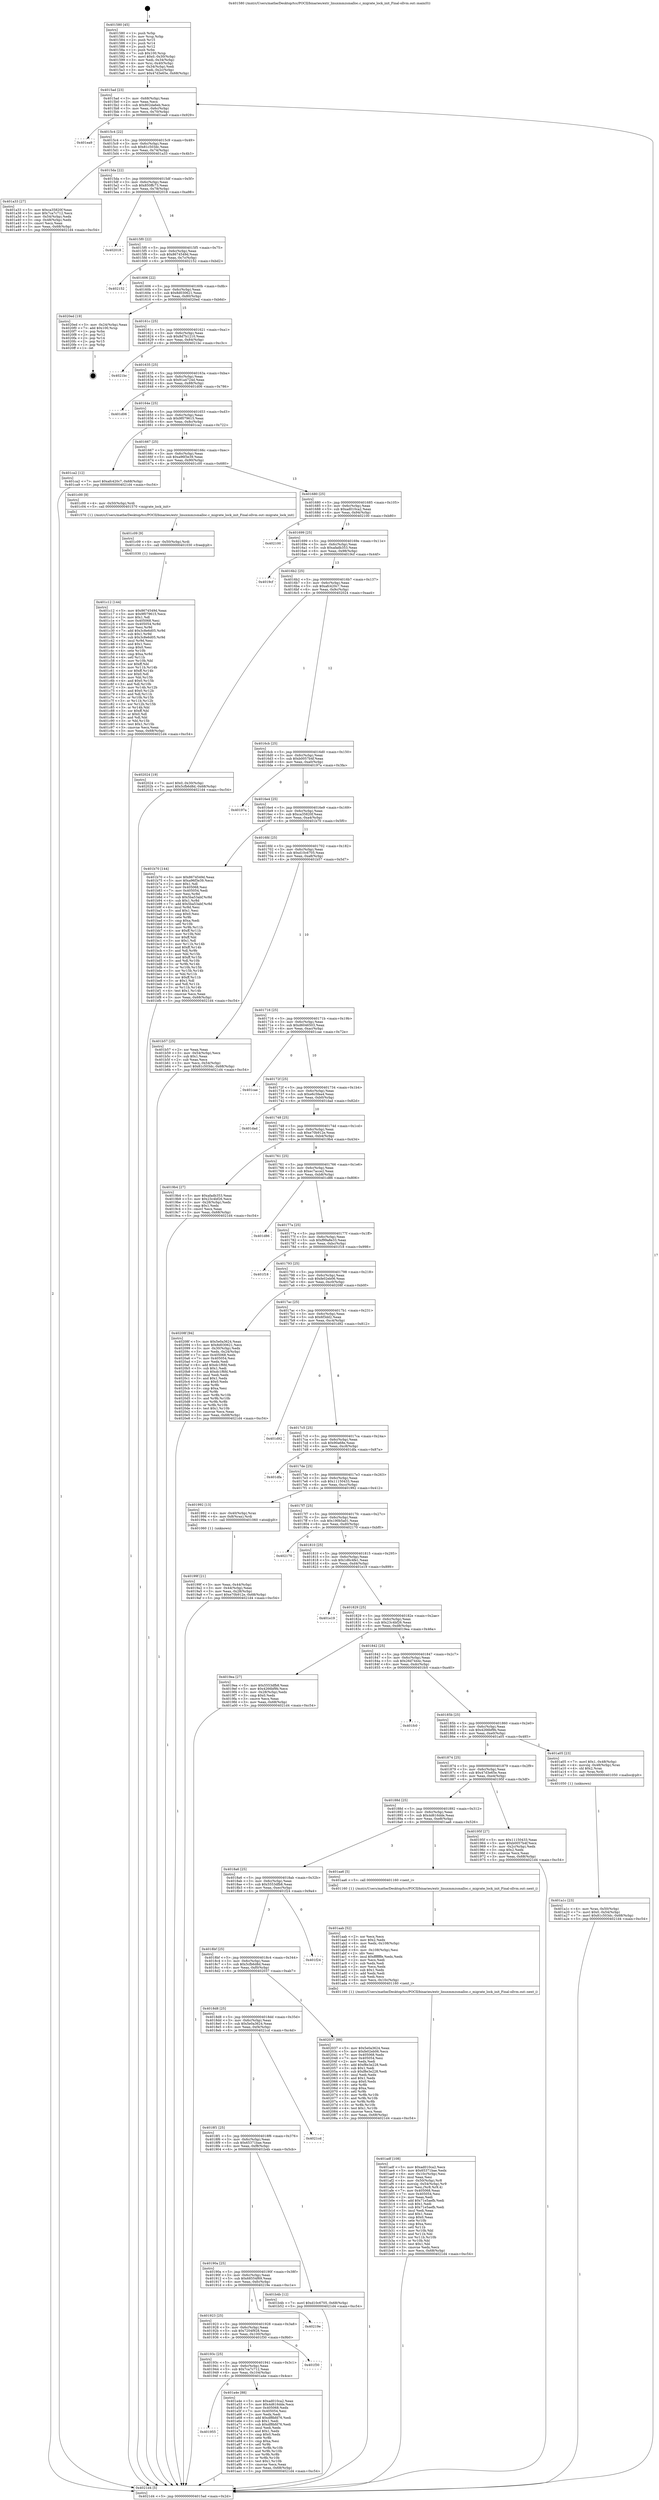 digraph "0x401580" {
  label = "0x401580 (/mnt/c/Users/mathe/Desktop/tcc/POCII/binaries/extr_linuxmmzsmalloc.c_migrate_lock_init_Final-ollvm.out::main(0))"
  labelloc = "t"
  node[shape=record]

  Entry [label="",width=0.3,height=0.3,shape=circle,fillcolor=black,style=filled]
  "0x4015ad" [label="{
     0x4015ad [23]\l
     | [instrs]\l
     &nbsp;&nbsp;0x4015ad \<+3\>: mov -0x68(%rbp),%eax\l
     &nbsp;&nbsp;0x4015b0 \<+2\>: mov %eax,%ecx\l
     &nbsp;&nbsp;0x4015b2 \<+6\>: sub $0x802da6eb,%ecx\l
     &nbsp;&nbsp;0x4015b8 \<+3\>: mov %eax,-0x6c(%rbp)\l
     &nbsp;&nbsp;0x4015bb \<+3\>: mov %ecx,-0x70(%rbp)\l
     &nbsp;&nbsp;0x4015be \<+6\>: je 0000000000401ea9 \<main+0x929\>\l
  }"]
  "0x401ea9" [label="{
     0x401ea9\l
  }", style=dashed]
  "0x4015c4" [label="{
     0x4015c4 [22]\l
     | [instrs]\l
     &nbsp;&nbsp;0x4015c4 \<+5\>: jmp 00000000004015c9 \<main+0x49\>\l
     &nbsp;&nbsp;0x4015c9 \<+3\>: mov -0x6c(%rbp),%eax\l
     &nbsp;&nbsp;0x4015cc \<+5\>: sub $0x81c503dc,%eax\l
     &nbsp;&nbsp;0x4015d1 \<+3\>: mov %eax,-0x74(%rbp)\l
     &nbsp;&nbsp;0x4015d4 \<+6\>: je 0000000000401a33 \<main+0x4b3\>\l
  }"]
  Exit [label="",width=0.3,height=0.3,shape=circle,fillcolor=black,style=filled,peripheries=2]
  "0x401a33" [label="{
     0x401a33 [27]\l
     | [instrs]\l
     &nbsp;&nbsp;0x401a33 \<+5\>: mov $0xca35820f,%eax\l
     &nbsp;&nbsp;0x401a38 \<+5\>: mov $0x7ca7c712,%ecx\l
     &nbsp;&nbsp;0x401a3d \<+3\>: mov -0x54(%rbp),%edx\l
     &nbsp;&nbsp;0x401a40 \<+3\>: cmp -0x48(%rbp),%edx\l
     &nbsp;&nbsp;0x401a43 \<+3\>: cmovl %ecx,%eax\l
     &nbsp;&nbsp;0x401a46 \<+3\>: mov %eax,-0x68(%rbp)\l
     &nbsp;&nbsp;0x401a49 \<+5\>: jmp 00000000004021d4 \<main+0xc54\>\l
  }"]
  "0x4015da" [label="{
     0x4015da [22]\l
     | [instrs]\l
     &nbsp;&nbsp;0x4015da \<+5\>: jmp 00000000004015df \<main+0x5f\>\l
     &nbsp;&nbsp;0x4015df \<+3\>: mov -0x6c(%rbp),%eax\l
     &nbsp;&nbsp;0x4015e2 \<+5\>: sub $0x850ffc73,%eax\l
     &nbsp;&nbsp;0x4015e7 \<+3\>: mov %eax,-0x78(%rbp)\l
     &nbsp;&nbsp;0x4015ea \<+6\>: je 0000000000402018 \<main+0xa98\>\l
  }"]
  "0x401c12" [label="{
     0x401c12 [144]\l
     | [instrs]\l
     &nbsp;&nbsp;0x401c12 \<+5\>: mov $0x8674549d,%eax\l
     &nbsp;&nbsp;0x401c17 \<+5\>: mov $0x9f079615,%ecx\l
     &nbsp;&nbsp;0x401c1c \<+2\>: mov $0x1,%dl\l
     &nbsp;&nbsp;0x401c1e \<+7\>: mov 0x405068,%esi\l
     &nbsp;&nbsp;0x401c25 \<+8\>: mov 0x405054,%r8d\l
     &nbsp;&nbsp;0x401c2d \<+3\>: mov %esi,%r9d\l
     &nbsp;&nbsp;0x401c30 \<+7\>: add $0x3c8e6d05,%r9d\l
     &nbsp;&nbsp;0x401c37 \<+4\>: sub $0x1,%r9d\l
     &nbsp;&nbsp;0x401c3b \<+7\>: sub $0x3c8e6d05,%r9d\l
     &nbsp;&nbsp;0x401c42 \<+4\>: imul %r9d,%esi\l
     &nbsp;&nbsp;0x401c46 \<+3\>: and $0x1,%esi\l
     &nbsp;&nbsp;0x401c49 \<+3\>: cmp $0x0,%esi\l
     &nbsp;&nbsp;0x401c4c \<+4\>: sete %r10b\l
     &nbsp;&nbsp;0x401c50 \<+4\>: cmp $0xa,%r8d\l
     &nbsp;&nbsp;0x401c54 \<+4\>: setl %r11b\l
     &nbsp;&nbsp;0x401c58 \<+3\>: mov %r10b,%bl\l
     &nbsp;&nbsp;0x401c5b \<+3\>: xor $0xff,%bl\l
     &nbsp;&nbsp;0x401c5e \<+3\>: mov %r11b,%r14b\l
     &nbsp;&nbsp;0x401c61 \<+4\>: xor $0xff,%r14b\l
     &nbsp;&nbsp;0x401c65 \<+3\>: xor $0x0,%dl\l
     &nbsp;&nbsp;0x401c68 \<+3\>: mov %bl,%r15b\l
     &nbsp;&nbsp;0x401c6b \<+4\>: and $0x0,%r15b\l
     &nbsp;&nbsp;0x401c6f \<+3\>: and %dl,%r10b\l
     &nbsp;&nbsp;0x401c72 \<+3\>: mov %r14b,%r12b\l
     &nbsp;&nbsp;0x401c75 \<+4\>: and $0x0,%r12b\l
     &nbsp;&nbsp;0x401c79 \<+3\>: and %dl,%r11b\l
     &nbsp;&nbsp;0x401c7c \<+3\>: or %r10b,%r15b\l
     &nbsp;&nbsp;0x401c7f \<+3\>: or %r11b,%r12b\l
     &nbsp;&nbsp;0x401c82 \<+3\>: xor %r12b,%r15b\l
     &nbsp;&nbsp;0x401c85 \<+3\>: or %r14b,%bl\l
     &nbsp;&nbsp;0x401c88 \<+3\>: xor $0xff,%bl\l
     &nbsp;&nbsp;0x401c8b \<+3\>: or $0x0,%dl\l
     &nbsp;&nbsp;0x401c8e \<+2\>: and %dl,%bl\l
     &nbsp;&nbsp;0x401c90 \<+3\>: or %bl,%r15b\l
     &nbsp;&nbsp;0x401c93 \<+4\>: test $0x1,%r15b\l
     &nbsp;&nbsp;0x401c97 \<+3\>: cmovne %ecx,%eax\l
     &nbsp;&nbsp;0x401c9a \<+3\>: mov %eax,-0x68(%rbp)\l
     &nbsp;&nbsp;0x401c9d \<+5\>: jmp 00000000004021d4 \<main+0xc54\>\l
  }"]
  "0x402018" [label="{
     0x402018\l
  }", style=dashed]
  "0x4015f0" [label="{
     0x4015f0 [22]\l
     | [instrs]\l
     &nbsp;&nbsp;0x4015f0 \<+5\>: jmp 00000000004015f5 \<main+0x75\>\l
     &nbsp;&nbsp;0x4015f5 \<+3\>: mov -0x6c(%rbp),%eax\l
     &nbsp;&nbsp;0x4015f8 \<+5\>: sub $0x8674549d,%eax\l
     &nbsp;&nbsp;0x4015fd \<+3\>: mov %eax,-0x7c(%rbp)\l
     &nbsp;&nbsp;0x401600 \<+6\>: je 0000000000402152 \<main+0xbd2\>\l
  }"]
  "0x401c09" [label="{
     0x401c09 [9]\l
     | [instrs]\l
     &nbsp;&nbsp;0x401c09 \<+4\>: mov -0x50(%rbp),%rdi\l
     &nbsp;&nbsp;0x401c0d \<+5\>: call 0000000000401030 \<free@plt\>\l
     | [calls]\l
     &nbsp;&nbsp;0x401030 \{1\} (unknown)\l
  }"]
  "0x402152" [label="{
     0x402152\l
  }", style=dashed]
  "0x401606" [label="{
     0x401606 [22]\l
     | [instrs]\l
     &nbsp;&nbsp;0x401606 \<+5\>: jmp 000000000040160b \<main+0x8b\>\l
     &nbsp;&nbsp;0x40160b \<+3\>: mov -0x6c(%rbp),%eax\l
     &nbsp;&nbsp;0x40160e \<+5\>: sub $0x8d030621,%eax\l
     &nbsp;&nbsp;0x401613 \<+3\>: mov %eax,-0x80(%rbp)\l
     &nbsp;&nbsp;0x401616 \<+6\>: je 00000000004020ed \<main+0xb6d\>\l
  }"]
  "0x401adf" [label="{
     0x401adf [108]\l
     | [instrs]\l
     &nbsp;&nbsp;0x401adf \<+5\>: mov $0xad010ca2,%ecx\l
     &nbsp;&nbsp;0x401ae4 \<+5\>: mov $0x65371bae,%edx\l
     &nbsp;&nbsp;0x401ae9 \<+6\>: mov -0x10c(%rbp),%esi\l
     &nbsp;&nbsp;0x401aef \<+3\>: imul %eax,%esi\l
     &nbsp;&nbsp;0x401af2 \<+4\>: mov -0x50(%rbp),%r8\l
     &nbsp;&nbsp;0x401af6 \<+4\>: movslq -0x54(%rbp),%r9\l
     &nbsp;&nbsp;0x401afa \<+4\>: mov %esi,(%r8,%r9,4)\l
     &nbsp;&nbsp;0x401afe \<+7\>: mov 0x405068,%eax\l
     &nbsp;&nbsp;0x401b05 \<+7\>: mov 0x405054,%esi\l
     &nbsp;&nbsp;0x401b0c \<+2\>: mov %eax,%edi\l
     &nbsp;&nbsp;0x401b0e \<+6\>: add $0x71e5aefb,%edi\l
     &nbsp;&nbsp;0x401b14 \<+3\>: sub $0x1,%edi\l
     &nbsp;&nbsp;0x401b17 \<+6\>: sub $0x71e5aefb,%edi\l
     &nbsp;&nbsp;0x401b1d \<+3\>: imul %edi,%eax\l
     &nbsp;&nbsp;0x401b20 \<+3\>: and $0x1,%eax\l
     &nbsp;&nbsp;0x401b23 \<+3\>: cmp $0x0,%eax\l
     &nbsp;&nbsp;0x401b26 \<+4\>: sete %r10b\l
     &nbsp;&nbsp;0x401b2a \<+3\>: cmp $0xa,%esi\l
     &nbsp;&nbsp;0x401b2d \<+4\>: setl %r11b\l
     &nbsp;&nbsp;0x401b31 \<+3\>: mov %r10b,%bl\l
     &nbsp;&nbsp;0x401b34 \<+3\>: and %r11b,%bl\l
     &nbsp;&nbsp;0x401b37 \<+3\>: xor %r11b,%r10b\l
     &nbsp;&nbsp;0x401b3a \<+3\>: or %r10b,%bl\l
     &nbsp;&nbsp;0x401b3d \<+3\>: test $0x1,%bl\l
     &nbsp;&nbsp;0x401b40 \<+3\>: cmovne %edx,%ecx\l
     &nbsp;&nbsp;0x401b43 \<+3\>: mov %ecx,-0x68(%rbp)\l
     &nbsp;&nbsp;0x401b46 \<+5\>: jmp 00000000004021d4 \<main+0xc54\>\l
  }"]
  "0x4020ed" [label="{
     0x4020ed [19]\l
     | [instrs]\l
     &nbsp;&nbsp;0x4020ed \<+3\>: mov -0x24(%rbp),%eax\l
     &nbsp;&nbsp;0x4020f0 \<+7\>: add $0x100,%rsp\l
     &nbsp;&nbsp;0x4020f7 \<+1\>: pop %rbx\l
     &nbsp;&nbsp;0x4020f8 \<+2\>: pop %r12\l
     &nbsp;&nbsp;0x4020fa \<+2\>: pop %r14\l
     &nbsp;&nbsp;0x4020fc \<+2\>: pop %r15\l
     &nbsp;&nbsp;0x4020fe \<+1\>: pop %rbp\l
     &nbsp;&nbsp;0x4020ff \<+1\>: ret\l
  }"]
  "0x40161c" [label="{
     0x40161c [25]\l
     | [instrs]\l
     &nbsp;&nbsp;0x40161c \<+5\>: jmp 0000000000401621 \<main+0xa1\>\l
     &nbsp;&nbsp;0x401621 \<+3\>: mov -0x6c(%rbp),%eax\l
     &nbsp;&nbsp;0x401624 \<+5\>: sub $0x8d7b1210,%eax\l
     &nbsp;&nbsp;0x401629 \<+6\>: mov %eax,-0x84(%rbp)\l
     &nbsp;&nbsp;0x40162f \<+6\>: je 00000000004021bc \<main+0xc3c\>\l
  }"]
  "0x401aab" [label="{
     0x401aab [52]\l
     | [instrs]\l
     &nbsp;&nbsp;0x401aab \<+2\>: xor %ecx,%ecx\l
     &nbsp;&nbsp;0x401aad \<+5\>: mov $0x2,%edx\l
     &nbsp;&nbsp;0x401ab2 \<+6\>: mov %edx,-0x108(%rbp)\l
     &nbsp;&nbsp;0x401ab8 \<+1\>: cltd\l
     &nbsp;&nbsp;0x401ab9 \<+6\>: mov -0x108(%rbp),%esi\l
     &nbsp;&nbsp;0x401abf \<+2\>: idiv %esi\l
     &nbsp;&nbsp;0x401ac1 \<+6\>: imul $0xfffffffe,%edx,%edx\l
     &nbsp;&nbsp;0x401ac7 \<+2\>: mov %ecx,%edi\l
     &nbsp;&nbsp;0x401ac9 \<+2\>: sub %edx,%edi\l
     &nbsp;&nbsp;0x401acb \<+2\>: mov %ecx,%edx\l
     &nbsp;&nbsp;0x401acd \<+3\>: sub $0x1,%edx\l
     &nbsp;&nbsp;0x401ad0 \<+2\>: add %edx,%edi\l
     &nbsp;&nbsp;0x401ad2 \<+2\>: sub %edi,%ecx\l
     &nbsp;&nbsp;0x401ad4 \<+6\>: mov %ecx,-0x10c(%rbp)\l
     &nbsp;&nbsp;0x401ada \<+5\>: call 0000000000401160 \<next_i\>\l
     | [calls]\l
     &nbsp;&nbsp;0x401160 \{1\} (/mnt/c/Users/mathe/Desktop/tcc/POCII/binaries/extr_linuxmmzsmalloc.c_migrate_lock_init_Final-ollvm.out::next_i)\l
  }"]
  "0x4021bc" [label="{
     0x4021bc\l
  }", style=dashed]
  "0x401635" [label="{
     0x401635 [25]\l
     | [instrs]\l
     &nbsp;&nbsp;0x401635 \<+5\>: jmp 000000000040163a \<main+0xba\>\l
     &nbsp;&nbsp;0x40163a \<+3\>: mov -0x6c(%rbp),%eax\l
     &nbsp;&nbsp;0x40163d \<+5\>: sub $0x91a4724d,%eax\l
     &nbsp;&nbsp;0x401642 \<+6\>: mov %eax,-0x88(%rbp)\l
     &nbsp;&nbsp;0x401648 \<+6\>: je 0000000000401d06 \<main+0x786\>\l
  }"]
  "0x401955" [label="{
     0x401955\l
  }", style=dashed]
  "0x401d06" [label="{
     0x401d06\l
  }", style=dashed]
  "0x40164e" [label="{
     0x40164e [25]\l
     | [instrs]\l
     &nbsp;&nbsp;0x40164e \<+5\>: jmp 0000000000401653 \<main+0xd3\>\l
     &nbsp;&nbsp;0x401653 \<+3\>: mov -0x6c(%rbp),%eax\l
     &nbsp;&nbsp;0x401656 \<+5\>: sub $0x9f079615,%eax\l
     &nbsp;&nbsp;0x40165b \<+6\>: mov %eax,-0x8c(%rbp)\l
     &nbsp;&nbsp;0x401661 \<+6\>: je 0000000000401ca2 \<main+0x722\>\l
  }"]
  "0x401a4e" [label="{
     0x401a4e [88]\l
     | [instrs]\l
     &nbsp;&nbsp;0x401a4e \<+5\>: mov $0xad010ca2,%eax\l
     &nbsp;&nbsp;0x401a53 \<+5\>: mov $0x4d616dde,%ecx\l
     &nbsp;&nbsp;0x401a58 \<+7\>: mov 0x405068,%edx\l
     &nbsp;&nbsp;0x401a5f \<+7\>: mov 0x405054,%esi\l
     &nbsp;&nbsp;0x401a66 \<+2\>: mov %edx,%edi\l
     &nbsp;&nbsp;0x401a68 \<+6\>: add $0xdf8bfd76,%edi\l
     &nbsp;&nbsp;0x401a6e \<+3\>: sub $0x1,%edi\l
     &nbsp;&nbsp;0x401a71 \<+6\>: sub $0xdf8bfd76,%edi\l
     &nbsp;&nbsp;0x401a77 \<+3\>: imul %edi,%edx\l
     &nbsp;&nbsp;0x401a7a \<+3\>: and $0x1,%edx\l
     &nbsp;&nbsp;0x401a7d \<+3\>: cmp $0x0,%edx\l
     &nbsp;&nbsp;0x401a80 \<+4\>: sete %r8b\l
     &nbsp;&nbsp;0x401a84 \<+3\>: cmp $0xa,%esi\l
     &nbsp;&nbsp;0x401a87 \<+4\>: setl %r9b\l
     &nbsp;&nbsp;0x401a8b \<+3\>: mov %r8b,%r10b\l
     &nbsp;&nbsp;0x401a8e \<+3\>: and %r9b,%r10b\l
     &nbsp;&nbsp;0x401a91 \<+3\>: xor %r9b,%r8b\l
     &nbsp;&nbsp;0x401a94 \<+3\>: or %r8b,%r10b\l
     &nbsp;&nbsp;0x401a97 \<+4\>: test $0x1,%r10b\l
     &nbsp;&nbsp;0x401a9b \<+3\>: cmovne %ecx,%eax\l
     &nbsp;&nbsp;0x401a9e \<+3\>: mov %eax,-0x68(%rbp)\l
     &nbsp;&nbsp;0x401aa1 \<+5\>: jmp 00000000004021d4 \<main+0xc54\>\l
  }"]
  "0x401ca2" [label="{
     0x401ca2 [12]\l
     | [instrs]\l
     &nbsp;&nbsp;0x401ca2 \<+7\>: movl $0xafc420c7,-0x68(%rbp)\l
     &nbsp;&nbsp;0x401ca9 \<+5\>: jmp 00000000004021d4 \<main+0xc54\>\l
  }"]
  "0x401667" [label="{
     0x401667 [25]\l
     | [instrs]\l
     &nbsp;&nbsp;0x401667 \<+5\>: jmp 000000000040166c \<main+0xec\>\l
     &nbsp;&nbsp;0x40166c \<+3\>: mov -0x6c(%rbp),%eax\l
     &nbsp;&nbsp;0x40166f \<+5\>: sub $0xa96f3e39,%eax\l
     &nbsp;&nbsp;0x401674 \<+6\>: mov %eax,-0x90(%rbp)\l
     &nbsp;&nbsp;0x40167a \<+6\>: je 0000000000401c00 \<main+0x680\>\l
  }"]
  "0x40193c" [label="{
     0x40193c [25]\l
     | [instrs]\l
     &nbsp;&nbsp;0x40193c \<+5\>: jmp 0000000000401941 \<main+0x3c1\>\l
     &nbsp;&nbsp;0x401941 \<+3\>: mov -0x6c(%rbp),%eax\l
     &nbsp;&nbsp;0x401944 \<+5\>: sub $0x7ca7c712,%eax\l
     &nbsp;&nbsp;0x401949 \<+6\>: mov %eax,-0x104(%rbp)\l
     &nbsp;&nbsp;0x40194f \<+6\>: je 0000000000401a4e \<main+0x4ce\>\l
  }"]
  "0x401c00" [label="{
     0x401c00 [9]\l
     | [instrs]\l
     &nbsp;&nbsp;0x401c00 \<+4\>: mov -0x50(%rbp),%rdi\l
     &nbsp;&nbsp;0x401c04 \<+5\>: call 0000000000401570 \<migrate_lock_init\>\l
     | [calls]\l
     &nbsp;&nbsp;0x401570 \{1\} (/mnt/c/Users/mathe/Desktop/tcc/POCII/binaries/extr_linuxmmzsmalloc.c_migrate_lock_init_Final-ollvm.out::migrate_lock_init)\l
  }"]
  "0x401680" [label="{
     0x401680 [25]\l
     | [instrs]\l
     &nbsp;&nbsp;0x401680 \<+5\>: jmp 0000000000401685 \<main+0x105\>\l
     &nbsp;&nbsp;0x401685 \<+3\>: mov -0x6c(%rbp),%eax\l
     &nbsp;&nbsp;0x401688 \<+5\>: sub $0xad010ca2,%eax\l
     &nbsp;&nbsp;0x40168d \<+6\>: mov %eax,-0x94(%rbp)\l
     &nbsp;&nbsp;0x401693 \<+6\>: je 0000000000402100 \<main+0xb80\>\l
  }"]
  "0x401f30" [label="{
     0x401f30\l
  }", style=dashed]
  "0x402100" [label="{
     0x402100\l
  }", style=dashed]
  "0x401699" [label="{
     0x401699 [25]\l
     | [instrs]\l
     &nbsp;&nbsp;0x401699 \<+5\>: jmp 000000000040169e \<main+0x11e\>\l
     &nbsp;&nbsp;0x40169e \<+3\>: mov -0x6c(%rbp),%eax\l
     &nbsp;&nbsp;0x4016a1 \<+5\>: sub $0xafadb353,%eax\l
     &nbsp;&nbsp;0x4016a6 \<+6\>: mov %eax,-0x98(%rbp)\l
     &nbsp;&nbsp;0x4016ac \<+6\>: je 00000000004019cf \<main+0x44f\>\l
  }"]
  "0x401923" [label="{
     0x401923 [25]\l
     | [instrs]\l
     &nbsp;&nbsp;0x401923 \<+5\>: jmp 0000000000401928 \<main+0x3a8\>\l
     &nbsp;&nbsp;0x401928 \<+3\>: mov -0x6c(%rbp),%eax\l
     &nbsp;&nbsp;0x40192b \<+5\>: sub $0x7204f928,%eax\l
     &nbsp;&nbsp;0x401930 \<+6\>: mov %eax,-0x100(%rbp)\l
     &nbsp;&nbsp;0x401936 \<+6\>: je 0000000000401f30 \<main+0x9b0\>\l
  }"]
  "0x4019cf" [label="{
     0x4019cf\l
  }", style=dashed]
  "0x4016b2" [label="{
     0x4016b2 [25]\l
     | [instrs]\l
     &nbsp;&nbsp;0x4016b2 \<+5\>: jmp 00000000004016b7 \<main+0x137\>\l
     &nbsp;&nbsp;0x4016b7 \<+3\>: mov -0x6c(%rbp),%eax\l
     &nbsp;&nbsp;0x4016ba \<+5\>: sub $0xafc420c7,%eax\l
     &nbsp;&nbsp;0x4016bf \<+6\>: mov %eax,-0x9c(%rbp)\l
     &nbsp;&nbsp;0x4016c5 \<+6\>: je 0000000000402024 \<main+0xaa4\>\l
  }"]
  "0x40219e" [label="{
     0x40219e\l
  }", style=dashed]
  "0x402024" [label="{
     0x402024 [19]\l
     | [instrs]\l
     &nbsp;&nbsp;0x402024 \<+7\>: movl $0x0,-0x30(%rbp)\l
     &nbsp;&nbsp;0x40202b \<+7\>: movl $0x5cfb6d8d,-0x68(%rbp)\l
     &nbsp;&nbsp;0x402032 \<+5\>: jmp 00000000004021d4 \<main+0xc54\>\l
  }"]
  "0x4016cb" [label="{
     0x4016cb [25]\l
     | [instrs]\l
     &nbsp;&nbsp;0x4016cb \<+5\>: jmp 00000000004016d0 \<main+0x150\>\l
     &nbsp;&nbsp;0x4016d0 \<+3\>: mov -0x6c(%rbp),%eax\l
     &nbsp;&nbsp;0x4016d3 \<+5\>: sub $0xb0057b4f,%eax\l
     &nbsp;&nbsp;0x4016d8 \<+6\>: mov %eax,-0xa0(%rbp)\l
     &nbsp;&nbsp;0x4016de \<+6\>: je 000000000040197a \<main+0x3fa\>\l
  }"]
  "0x40190a" [label="{
     0x40190a [25]\l
     | [instrs]\l
     &nbsp;&nbsp;0x40190a \<+5\>: jmp 000000000040190f \<main+0x38f\>\l
     &nbsp;&nbsp;0x40190f \<+3\>: mov -0x6c(%rbp),%eax\l
     &nbsp;&nbsp;0x401912 \<+5\>: sub $0x68554f69,%eax\l
     &nbsp;&nbsp;0x401917 \<+6\>: mov %eax,-0xfc(%rbp)\l
     &nbsp;&nbsp;0x40191d \<+6\>: je 000000000040219e \<main+0xc1e\>\l
  }"]
  "0x40197a" [label="{
     0x40197a\l
  }", style=dashed]
  "0x4016e4" [label="{
     0x4016e4 [25]\l
     | [instrs]\l
     &nbsp;&nbsp;0x4016e4 \<+5\>: jmp 00000000004016e9 \<main+0x169\>\l
     &nbsp;&nbsp;0x4016e9 \<+3\>: mov -0x6c(%rbp),%eax\l
     &nbsp;&nbsp;0x4016ec \<+5\>: sub $0xca35820f,%eax\l
     &nbsp;&nbsp;0x4016f1 \<+6\>: mov %eax,-0xa4(%rbp)\l
     &nbsp;&nbsp;0x4016f7 \<+6\>: je 0000000000401b70 \<main+0x5f0\>\l
  }"]
  "0x401b4b" [label="{
     0x401b4b [12]\l
     | [instrs]\l
     &nbsp;&nbsp;0x401b4b \<+7\>: movl $0xd10c6705,-0x68(%rbp)\l
     &nbsp;&nbsp;0x401b52 \<+5\>: jmp 00000000004021d4 \<main+0xc54\>\l
  }"]
  "0x401b70" [label="{
     0x401b70 [144]\l
     | [instrs]\l
     &nbsp;&nbsp;0x401b70 \<+5\>: mov $0x8674549d,%eax\l
     &nbsp;&nbsp;0x401b75 \<+5\>: mov $0xa96f3e39,%ecx\l
     &nbsp;&nbsp;0x401b7a \<+2\>: mov $0x1,%dl\l
     &nbsp;&nbsp;0x401b7c \<+7\>: mov 0x405068,%esi\l
     &nbsp;&nbsp;0x401b83 \<+7\>: mov 0x405054,%edi\l
     &nbsp;&nbsp;0x401b8a \<+3\>: mov %esi,%r8d\l
     &nbsp;&nbsp;0x401b8d \<+7\>: sub $0x5ba53abf,%r8d\l
     &nbsp;&nbsp;0x401b94 \<+4\>: sub $0x1,%r8d\l
     &nbsp;&nbsp;0x401b98 \<+7\>: add $0x5ba53abf,%r8d\l
     &nbsp;&nbsp;0x401b9f \<+4\>: imul %r8d,%esi\l
     &nbsp;&nbsp;0x401ba3 \<+3\>: and $0x1,%esi\l
     &nbsp;&nbsp;0x401ba6 \<+3\>: cmp $0x0,%esi\l
     &nbsp;&nbsp;0x401ba9 \<+4\>: sete %r9b\l
     &nbsp;&nbsp;0x401bad \<+3\>: cmp $0xa,%edi\l
     &nbsp;&nbsp;0x401bb0 \<+4\>: setl %r10b\l
     &nbsp;&nbsp;0x401bb4 \<+3\>: mov %r9b,%r11b\l
     &nbsp;&nbsp;0x401bb7 \<+4\>: xor $0xff,%r11b\l
     &nbsp;&nbsp;0x401bbb \<+3\>: mov %r10b,%bl\l
     &nbsp;&nbsp;0x401bbe \<+3\>: xor $0xff,%bl\l
     &nbsp;&nbsp;0x401bc1 \<+3\>: xor $0x1,%dl\l
     &nbsp;&nbsp;0x401bc4 \<+3\>: mov %r11b,%r14b\l
     &nbsp;&nbsp;0x401bc7 \<+4\>: and $0xff,%r14b\l
     &nbsp;&nbsp;0x401bcb \<+3\>: and %dl,%r9b\l
     &nbsp;&nbsp;0x401bce \<+3\>: mov %bl,%r15b\l
     &nbsp;&nbsp;0x401bd1 \<+4\>: and $0xff,%r15b\l
     &nbsp;&nbsp;0x401bd5 \<+3\>: and %dl,%r10b\l
     &nbsp;&nbsp;0x401bd8 \<+3\>: or %r9b,%r14b\l
     &nbsp;&nbsp;0x401bdb \<+3\>: or %r10b,%r15b\l
     &nbsp;&nbsp;0x401bde \<+3\>: xor %r15b,%r14b\l
     &nbsp;&nbsp;0x401be1 \<+3\>: or %bl,%r11b\l
     &nbsp;&nbsp;0x401be4 \<+4\>: xor $0xff,%r11b\l
     &nbsp;&nbsp;0x401be8 \<+3\>: or $0x1,%dl\l
     &nbsp;&nbsp;0x401beb \<+3\>: and %dl,%r11b\l
     &nbsp;&nbsp;0x401bee \<+3\>: or %r11b,%r14b\l
     &nbsp;&nbsp;0x401bf1 \<+4\>: test $0x1,%r14b\l
     &nbsp;&nbsp;0x401bf5 \<+3\>: cmovne %ecx,%eax\l
     &nbsp;&nbsp;0x401bf8 \<+3\>: mov %eax,-0x68(%rbp)\l
     &nbsp;&nbsp;0x401bfb \<+5\>: jmp 00000000004021d4 \<main+0xc54\>\l
  }"]
  "0x4016fd" [label="{
     0x4016fd [25]\l
     | [instrs]\l
     &nbsp;&nbsp;0x4016fd \<+5\>: jmp 0000000000401702 \<main+0x182\>\l
     &nbsp;&nbsp;0x401702 \<+3\>: mov -0x6c(%rbp),%eax\l
     &nbsp;&nbsp;0x401705 \<+5\>: sub $0xd10c6705,%eax\l
     &nbsp;&nbsp;0x40170a \<+6\>: mov %eax,-0xa8(%rbp)\l
     &nbsp;&nbsp;0x401710 \<+6\>: je 0000000000401b57 \<main+0x5d7\>\l
  }"]
  "0x4018f1" [label="{
     0x4018f1 [25]\l
     | [instrs]\l
     &nbsp;&nbsp;0x4018f1 \<+5\>: jmp 00000000004018f6 \<main+0x376\>\l
     &nbsp;&nbsp;0x4018f6 \<+3\>: mov -0x6c(%rbp),%eax\l
     &nbsp;&nbsp;0x4018f9 \<+5\>: sub $0x65371bae,%eax\l
     &nbsp;&nbsp;0x4018fe \<+6\>: mov %eax,-0xf8(%rbp)\l
     &nbsp;&nbsp;0x401904 \<+6\>: je 0000000000401b4b \<main+0x5cb\>\l
  }"]
  "0x401b57" [label="{
     0x401b57 [25]\l
     | [instrs]\l
     &nbsp;&nbsp;0x401b57 \<+2\>: xor %eax,%eax\l
     &nbsp;&nbsp;0x401b59 \<+3\>: mov -0x54(%rbp),%ecx\l
     &nbsp;&nbsp;0x401b5c \<+3\>: sub $0x1,%eax\l
     &nbsp;&nbsp;0x401b5f \<+2\>: sub %eax,%ecx\l
     &nbsp;&nbsp;0x401b61 \<+3\>: mov %ecx,-0x54(%rbp)\l
     &nbsp;&nbsp;0x401b64 \<+7\>: movl $0x81c503dc,-0x68(%rbp)\l
     &nbsp;&nbsp;0x401b6b \<+5\>: jmp 00000000004021d4 \<main+0xc54\>\l
  }"]
  "0x401716" [label="{
     0x401716 [25]\l
     | [instrs]\l
     &nbsp;&nbsp;0x401716 \<+5\>: jmp 000000000040171b \<main+0x19b\>\l
     &nbsp;&nbsp;0x40171b \<+3\>: mov -0x6c(%rbp),%eax\l
     &nbsp;&nbsp;0x40171e \<+5\>: sub $0xd6046503,%eax\l
     &nbsp;&nbsp;0x401723 \<+6\>: mov %eax,-0xac(%rbp)\l
     &nbsp;&nbsp;0x401729 \<+6\>: je 0000000000401cae \<main+0x72e\>\l
  }"]
  "0x4021cd" [label="{
     0x4021cd\l
  }", style=dashed]
  "0x401cae" [label="{
     0x401cae\l
  }", style=dashed]
  "0x40172f" [label="{
     0x40172f [25]\l
     | [instrs]\l
     &nbsp;&nbsp;0x40172f \<+5\>: jmp 0000000000401734 \<main+0x1b4\>\l
     &nbsp;&nbsp;0x401734 \<+3\>: mov -0x6c(%rbp),%eax\l
     &nbsp;&nbsp;0x401737 \<+5\>: sub $0xe6c5fea4,%eax\l
     &nbsp;&nbsp;0x40173c \<+6\>: mov %eax,-0xb0(%rbp)\l
     &nbsp;&nbsp;0x401742 \<+6\>: je 0000000000401dad \<main+0x82d\>\l
  }"]
  "0x4018d8" [label="{
     0x4018d8 [25]\l
     | [instrs]\l
     &nbsp;&nbsp;0x4018d8 \<+5\>: jmp 00000000004018dd \<main+0x35d\>\l
     &nbsp;&nbsp;0x4018dd \<+3\>: mov -0x6c(%rbp),%eax\l
     &nbsp;&nbsp;0x4018e0 \<+5\>: sub $0x5e0a3624,%eax\l
     &nbsp;&nbsp;0x4018e5 \<+6\>: mov %eax,-0xf4(%rbp)\l
     &nbsp;&nbsp;0x4018eb \<+6\>: je 00000000004021cd \<main+0xc4d\>\l
  }"]
  "0x401dad" [label="{
     0x401dad\l
  }", style=dashed]
  "0x401748" [label="{
     0x401748 [25]\l
     | [instrs]\l
     &nbsp;&nbsp;0x401748 \<+5\>: jmp 000000000040174d \<main+0x1cd\>\l
     &nbsp;&nbsp;0x40174d \<+3\>: mov -0x6c(%rbp),%eax\l
     &nbsp;&nbsp;0x401750 \<+5\>: sub $0xe70b912e,%eax\l
     &nbsp;&nbsp;0x401755 \<+6\>: mov %eax,-0xb4(%rbp)\l
     &nbsp;&nbsp;0x40175b \<+6\>: je 00000000004019b4 \<main+0x434\>\l
  }"]
  "0x402037" [label="{
     0x402037 [88]\l
     | [instrs]\l
     &nbsp;&nbsp;0x402037 \<+5\>: mov $0x5e0a3624,%eax\l
     &nbsp;&nbsp;0x40203c \<+5\>: mov $0xfe02eb06,%ecx\l
     &nbsp;&nbsp;0x402041 \<+7\>: mov 0x405068,%edx\l
     &nbsp;&nbsp;0x402048 \<+7\>: mov 0x405054,%esi\l
     &nbsp;&nbsp;0x40204f \<+2\>: mov %edx,%edi\l
     &nbsp;&nbsp;0x402051 \<+6\>: add $0xf8e3e228,%edi\l
     &nbsp;&nbsp;0x402057 \<+3\>: sub $0x1,%edi\l
     &nbsp;&nbsp;0x40205a \<+6\>: sub $0xf8e3e228,%edi\l
     &nbsp;&nbsp;0x402060 \<+3\>: imul %edi,%edx\l
     &nbsp;&nbsp;0x402063 \<+3\>: and $0x1,%edx\l
     &nbsp;&nbsp;0x402066 \<+3\>: cmp $0x0,%edx\l
     &nbsp;&nbsp;0x402069 \<+4\>: sete %r8b\l
     &nbsp;&nbsp;0x40206d \<+3\>: cmp $0xa,%esi\l
     &nbsp;&nbsp;0x402070 \<+4\>: setl %r9b\l
     &nbsp;&nbsp;0x402074 \<+3\>: mov %r8b,%r10b\l
     &nbsp;&nbsp;0x402077 \<+3\>: and %r9b,%r10b\l
     &nbsp;&nbsp;0x40207a \<+3\>: xor %r9b,%r8b\l
     &nbsp;&nbsp;0x40207d \<+3\>: or %r8b,%r10b\l
     &nbsp;&nbsp;0x402080 \<+4\>: test $0x1,%r10b\l
     &nbsp;&nbsp;0x402084 \<+3\>: cmovne %ecx,%eax\l
     &nbsp;&nbsp;0x402087 \<+3\>: mov %eax,-0x68(%rbp)\l
     &nbsp;&nbsp;0x40208a \<+5\>: jmp 00000000004021d4 \<main+0xc54\>\l
  }"]
  "0x4019b4" [label="{
     0x4019b4 [27]\l
     | [instrs]\l
     &nbsp;&nbsp;0x4019b4 \<+5\>: mov $0xafadb353,%eax\l
     &nbsp;&nbsp;0x4019b9 \<+5\>: mov $0x23c4bf26,%ecx\l
     &nbsp;&nbsp;0x4019be \<+3\>: mov -0x28(%rbp),%edx\l
     &nbsp;&nbsp;0x4019c1 \<+3\>: cmp $0x1,%edx\l
     &nbsp;&nbsp;0x4019c4 \<+3\>: cmovl %ecx,%eax\l
     &nbsp;&nbsp;0x4019c7 \<+3\>: mov %eax,-0x68(%rbp)\l
     &nbsp;&nbsp;0x4019ca \<+5\>: jmp 00000000004021d4 \<main+0xc54\>\l
  }"]
  "0x401761" [label="{
     0x401761 [25]\l
     | [instrs]\l
     &nbsp;&nbsp;0x401761 \<+5\>: jmp 0000000000401766 \<main+0x1e6\>\l
     &nbsp;&nbsp;0x401766 \<+3\>: mov -0x6c(%rbp),%eax\l
     &nbsp;&nbsp;0x401769 \<+5\>: sub $0xec7acce2,%eax\l
     &nbsp;&nbsp;0x40176e \<+6\>: mov %eax,-0xb8(%rbp)\l
     &nbsp;&nbsp;0x401774 \<+6\>: je 0000000000401d86 \<main+0x806\>\l
  }"]
  "0x4018bf" [label="{
     0x4018bf [25]\l
     | [instrs]\l
     &nbsp;&nbsp;0x4018bf \<+5\>: jmp 00000000004018c4 \<main+0x344\>\l
     &nbsp;&nbsp;0x4018c4 \<+3\>: mov -0x6c(%rbp),%eax\l
     &nbsp;&nbsp;0x4018c7 \<+5\>: sub $0x5cfb6d8d,%eax\l
     &nbsp;&nbsp;0x4018cc \<+6\>: mov %eax,-0xf0(%rbp)\l
     &nbsp;&nbsp;0x4018d2 \<+6\>: je 0000000000402037 \<main+0xab7\>\l
  }"]
  "0x401d86" [label="{
     0x401d86\l
  }", style=dashed]
  "0x40177a" [label="{
     0x40177a [25]\l
     | [instrs]\l
     &nbsp;&nbsp;0x40177a \<+5\>: jmp 000000000040177f \<main+0x1ff\>\l
     &nbsp;&nbsp;0x40177f \<+3\>: mov -0x6c(%rbp),%eax\l
     &nbsp;&nbsp;0x401782 \<+5\>: sub $0xf99a8e33,%eax\l
     &nbsp;&nbsp;0x401787 \<+6\>: mov %eax,-0xbc(%rbp)\l
     &nbsp;&nbsp;0x40178d \<+6\>: je 0000000000401f18 \<main+0x998\>\l
  }"]
  "0x401f24" [label="{
     0x401f24\l
  }", style=dashed]
  "0x401f18" [label="{
     0x401f18\l
  }", style=dashed]
  "0x401793" [label="{
     0x401793 [25]\l
     | [instrs]\l
     &nbsp;&nbsp;0x401793 \<+5\>: jmp 0000000000401798 \<main+0x218\>\l
     &nbsp;&nbsp;0x401798 \<+3\>: mov -0x6c(%rbp),%eax\l
     &nbsp;&nbsp;0x40179b \<+5\>: sub $0xfe02eb06,%eax\l
     &nbsp;&nbsp;0x4017a0 \<+6\>: mov %eax,-0xc0(%rbp)\l
     &nbsp;&nbsp;0x4017a6 \<+6\>: je 000000000040208f \<main+0xb0f\>\l
  }"]
  "0x4018a6" [label="{
     0x4018a6 [25]\l
     | [instrs]\l
     &nbsp;&nbsp;0x4018a6 \<+5\>: jmp 00000000004018ab \<main+0x32b\>\l
     &nbsp;&nbsp;0x4018ab \<+3\>: mov -0x6c(%rbp),%eax\l
     &nbsp;&nbsp;0x4018ae \<+5\>: sub $0x5553dfb8,%eax\l
     &nbsp;&nbsp;0x4018b3 \<+6\>: mov %eax,-0xec(%rbp)\l
     &nbsp;&nbsp;0x4018b9 \<+6\>: je 0000000000401f24 \<main+0x9a4\>\l
  }"]
  "0x40208f" [label="{
     0x40208f [94]\l
     | [instrs]\l
     &nbsp;&nbsp;0x40208f \<+5\>: mov $0x5e0a3624,%eax\l
     &nbsp;&nbsp;0x402094 \<+5\>: mov $0x8d030621,%ecx\l
     &nbsp;&nbsp;0x402099 \<+3\>: mov -0x30(%rbp),%edx\l
     &nbsp;&nbsp;0x40209c \<+3\>: mov %edx,-0x24(%rbp)\l
     &nbsp;&nbsp;0x40209f \<+7\>: mov 0x405068,%edx\l
     &nbsp;&nbsp;0x4020a6 \<+7\>: mov 0x405054,%esi\l
     &nbsp;&nbsp;0x4020ad \<+2\>: mov %edx,%edi\l
     &nbsp;&nbsp;0x4020af \<+6\>: add $0xdc1f6fd,%edi\l
     &nbsp;&nbsp;0x4020b5 \<+3\>: sub $0x1,%edi\l
     &nbsp;&nbsp;0x4020b8 \<+6\>: sub $0xdc1f6fd,%edi\l
     &nbsp;&nbsp;0x4020be \<+3\>: imul %edi,%edx\l
     &nbsp;&nbsp;0x4020c1 \<+3\>: and $0x1,%edx\l
     &nbsp;&nbsp;0x4020c4 \<+3\>: cmp $0x0,%edx\l
     &nbsp;&nbsp;0x4020c7 \<+4\>: sete %r8b\l
     &nbsp;&nbsp;0x4020cb \<+3\>: cmp $0xa,%esi\l
     &nbsp;&nbsp;0x4020ce \<+4\>: setl %r9b\l
     &nbsp;&nbsp;0x4020d2 \<+3\>: mov %r8b,%r10b\l
     &nbsp;&nbsp;0x4020d5 \<+3\>: and %r9b,%r10b\l
     &nbsp;&nbsp;0x4020d8 \<+3\>: xor %r9b,%r8b\l
     &nbsp;&nbsp;0x4020db \<+3\>: or %r8b,%r10b\l
     &nbsp;&nbsp;0x4020de \<+4\>: test $0x1,%r10b\l
     &nbsp;&nbsp;0x4020e2 \<+3\>: cmovne %ecx,%eax\l
     &nbsp;&nbsp;0x4020e5 \<+3\>: mov %eax,-0x68(%rbp)\l
     &nbsp;&nbsp;0x4020e8 \<+5\>: jmp 00000000004021d4 \<main+0xc54\>\l
  }"]
  "0x4017ac" [label="{
     0x4017ac [25]\l
     | [instrs]\l
     &nbsp;&nbsp;0x4017ac \<+5\>: jmp 00000000004017b1 \<main+0x231\>\l
     &nbsp;&nbsp;0x4017b1 \<+3\>: mov -0x6c(%rbp),%eax\l
     &nbsp;&nbsp;0x4017b4 \<+5\>: sub $0x6f3dd2,%eax\l
     &nbsp;&nbsp;0x4017b9 \<+6\>: mov %eax,-0xc4(%rbp)\l
     &nbsp;&nbsp;0x4017bf \<+6\>: je 0000000000401d92 \<main+0x812\>\l
  }"]
  "0x401aa6" [label="{
     0x401aa6 [5]\l
     | [instrs]\l
     &nbsp;&nbsp;0x401aa6 \<+5\>: call 0000000000401160 \<next_i\>\l
     | [calls]\l
     &nbsp;&nbsp;0x401160 \{1\} (/mnt/c/Users/mathe/Desktop/tcc/POCII/binaries/extr_linuxmmzsmalloc.c_migrate_lock_init_Final-ollvm.out::next_i)\l
  }"]
  "0x401d92" [label="{
     0x401d92\l
  }", style=dashed]
  "0x4017c5" [label="{
     0x4017c5 [25]\l
     | [instrs]\l
     &nbsp;&nbsp;0x4017c5 \<+5\>: jmp 00000000004017ca \<main+0x24a\>\l
     &nbsp;&nbsp;0x4017ca \<+3\>: mov -0x6c(%rbp),%eax\l
     &nbsp;&nbsp;0x4017cd \<+5\>: sub $0x90a68e,%eax\l
     &nbsp;&nbsp;0x4017d2 \<+6\>: mov %eax,-0xc8(%rbp)\l
     &nbsp;&nbsp;0x4017d8 \<+6\>: je 0000000000401dfa \<main+0x87a\>\l
  }"]
  "0x401a1c" [label="{
     0x401a1c [23]\l
     | [instrs]\l
     &nbsp;&nbsp;0x401a1c \<+4\>: mov %rax,-0x50(%rbp)\l
     &nbsp;&nbsp;0x401a20 \<+7\>: movl $0x0,-0x54(%rbp)\l
     &nbsp;&nbsp;0x401a27 \<+7\>: movl $0x81c503dc,-0x68(%rbp)\l
     &nbsp;&nbsp;0x401a2e \<+5\>: jmp 00000000004021d4 \<main+0xc54\>\l
  }"]
  "0x401dfa" [label="{
     0x401dfa\l
  }", style=dashed]
  "0x4017de" [label="{
     0x4017de [25]\l
     | [instrs]\l
     &nbsp;&nbsp;0x4017de \<+5\>: jmp 00000000004017e3 \<main+0x263\>\l
     &nbsp;&nbsp;0x4017e3 \<+3\>: mov -0x6c(%rbp),%eax\l
     &nbsp;&nbsp;0x4017e6 \<+5\>: sub $0x11150433,%eax\l
     &nbsp;&nbsp;0x4017eb \<+6\>: mov %eax,-0xcc(%rbp)\l
     &nbsp;&nbsp;0x4017f1 \<+6\>: je 0000000000401992 \<main+0x412\>\l
  }"]
  "0x40199f" [label="{
     0x40199f [21]\l
     | [instrs]\l
     &nbsp;&nbsp;0x40199f \<+3\>: mov %eax,-0x44(%rbp)\l
     &nbsp;&nbsp;0x4019a2 \<+3\>: mov -0x44(%rbp),%eax\l
     &nbsp;&nbsp;0x4019a5 \<+3\>: mov %eax,-0x28(%rbp)\l
     &nbsp;&nbsp;0x4019a8 \<+7\>: movl $0xe70b912e,-0x68(%rbp)\l
     &nbsp;&nbsp;0x4019af \<+5\>: jmp 00000000004021d4 \<main+0xc54\>\l
  }"]
  "0x401992" [label="{
     0x401992 [13]\l
     | [instrs]\l
     &nbsp;&nbsp;0x401992 \<+4\>: mov -0x40(%rbp),%rax\l
     &nbsp;&nbsp;0x401996 \<+4\>: mov 0x8(%rax),%rdi\l
     &nbsp;&nbsp;0x40199a \<+5\>: call 0000000000401060 \<atoi@plt\>\l
     | [calls]\l
     &nbsp;&nbsp;0x401060 \{1\} (unknown)\l
  }"]
  "0x4017f7" [label="{
     0x4017f7 [25]\l
     | [instrs]\l
     &nbsp;&nbsp;0x4017f7 \<+5\>: jmp 00000000004017fc \<main+0x27c\>\l
     &nbsp;&nbsp;0x4017fc \<+3\>: mov -0x6c(%rbp),%eax\l
     &nbsp;&nbsp;0x4017ff \<+5\>: sub $0x190b5a01,%eax\l
     &nbsp;&nbsp;0x401804 \<+6\>: mov %eax,-0xd0(%rbp)\l
     &nbsp;&nbsp;0x40180a \<+6\>: je 0000000000402170 \<main+0xbf0\>\l
  }"]
  "0x401580" [label="{
     0x401580 [45]\l
     | [instrs]\l
     &nbsp;&nbsp;0x401580 \<+1\>: push %rbp\l
     &nbsp;&nbsp;0x401581 \<+3\>: mov %rsp,%rbp\l
     &nbsp;&nbsp;0x401584 \<+2\>: push %r15\l
     &nbsp;&nbsp;0x401586 \<+2\>: push %r14\l
     &nbsp;&nbsp;0x401588 \<+2\>: push %r12\l
     &nbsp;&nbsp;0x40158a \<+1\>: push %rbx\l
     &nbsp;&nbsp;0x40158b \<+7\>: sub $0x100,%rsp\l
     &nbsp;&nbsp;0x401592 \<+7\>: movl $0x0,-0x30(%rbp)\l
     &nbsp;&nbsp;0x401599 \<+3\>: mov %edi,-0x34(%rbp)\l
     &nbsp;&nbsp;0x40159c \<+4\>: mov %rsi,-0x40(%rbp)\l
     &nbsp;&nbsp;0x4015a0 \<+3\>: mov -0x34(%rbp),%edi\l
     &nbsp;&nbsp;0x4015a3 \<+3\>: mov %edi,-0x2c(%rbp)\l
     &nbsp;&nbsp;0x4015a6 \<+7\>: movl $0x47d3e65e,-0x68(%rbp)\l
  }"]
  "0x402170" [label="{
     0x402170\l
  }", style=dashed]
  "0x401810" [label="{
     0x401810 [25]\l
     | [instrs]\l
     &nbsp;&nbsp;0x401810 \<+5\>: jmp 0000000000401815 \<main+0x295\>\l
     &nbsp;&nbsp;0x401815 \<+3\>: mov -0x6c(%rbp),%eax\l
     &nbsp;&nbsp;0x401818 \<+5\>: sub $0x1d6c4fe1,%eax\l
     &nbsp;&nbsp;0x40181d \<+6\>: mov %eax,-0xd4(%rbp)\l
     &nbsp;&nbsp;0x401823 \<+6\>: je 0000000000401e19 \<main+0x899\>\l
  }"]
  "0x4021d4" [label="{
     0x4021d4 [5]\l
     | [instrs]\l
     &nbsp;&nbsp;0x4021d4 \<+5\>: jmp 00000000004015ad \<main+0x2d\>\l
  }"]
  "0x401e19" [label="{
     0x401e19\l
  }", style=dashed]
  "0x401829" [label="{
     0x401829 [25]\l
     | [instrs]\l
     &nbsp;&nbsp;0x401829 \<+5\>: jmp 000000000040182e \<main+0x2ae\>\l
     &nbsp;&nbsp;0x40182e \<+3\>: mov -0x6c(%rbp),%eax\l
     &nbsp;&nbsp;0x401831 \<+5\>: sub $0x23c4bf26,%eax\l
     &nbsp;&nbsp;0x401836 \<+6\>: mov %eax,-0xd8(%rbp)\l
     &nbsp;&nbsp;0x40183c \<+6\>: je 00000000004019ea \<main+0x46a\>\l
  }"]
  "0x40188d" [label="{
     0x40188d [25]\l
     | [instrs]\l
     &nbsp;&nbsp;0x40188d \<+5\>: jmp 0000000000401892 \<main+0x312\>\l
     &nbsp;&nbsp;0x401892 \<+3\>: mov -0x6c(%rbp),%eax\l
     &nbsp;&nbsp;0x401895 \<+5\>: sub $0x4d616dde,%eax\l
     &nbsp;&nbsp;0x40189a \<+6\>: mov %eax,-0xe8(%rbp)\l
     &nbsp;&nbsp;0x4018a0 \<+6\>: je 0000000000401aa6 \<main+0x526\>\l
  }"]
  "0x4019ea" [label="{
     0x4019ea [27]\l
     | [instrs]\l
     &nbsp;&nbsp;0x4019ea \<+5\>: mov $0x5553dfb8,%eax\l
     &nbsp;&nbsp;0x4019ef \<+5\>: mov $0x4266bf9b,%ecx\l
     &nbsp;&nbsp;0x4019f4 \<+3\>: mov -0x28(%rbp),%edx\l
     &nbsp;&nbsp;0x4019f7 \<+3\>: cmp $0x0,%edx\l
     &nbsp;&nbsp;0x4019fa \<+3\>: cmove %ecx,%eax\l
     &nbsp;&nbsp;0x4019fd \<+3\>: mov %eax,-0x68(%rbp)\l
     &nbsp;&nbsp;0x401a00 \<+5\>: jmp 00000000004021d4 \<main+0xc54\>\l
  }"]
  "0x401842" [label="{
     0x401842 [25]\l
     | [instrs]\l
     &nbsp;&nbsp;0x401842 \<+5\>: jmp 0000000000401847 \<main+0x2c7\>\l
     &nbsp;&nbsp;0x401847 \<+3\>: mov -0x6c(%rbp),%eax\l
     &nbsp;&nbsp;0x40184a \<+5\>: sub $0x26d7444c,%eax\l
     &nbsp;&nbsp;0x40184f \<+6\>: mov %eax,-0xdc(%rbp)\l
     &nbsp;&nbsp;0x401855 \<+6\>: je 0000000000401fc0 \<main+0xa40\>\l
  }"]
  "0x40195f" [label="{
     0x40195f [27]\l
     | [instrs]\l
     &nbsp;&nbsp;0x40195f \<+5\>: mov $0x11150433,%eax\l
     &nbsp;&nbsp;0x401964 \<+5\>: mov $0xb0057b4f,%ecx\l
     &nbsp;&nbsp;0x401969 \<+3\>: mov -0x2c(%rbp),%edx\l
     &nbsp;&nbsp;0x40196c \<+3\>: cmp $0x2,%edx\l
     &nbsp;&nbsp;0x40196f \<+3\>: cmovne %ecx,%eax\l
     &nbsp;&nbsp;0x401972 \<+3\>: mov %eax,-0x68(%rbp)\l
     &nbsp;&nbsp;0x401975 \<+5\>: jmp 00000000004021d4 \<main+0xc54\>\l
  }"]
  "0x401fc0" [label="{
     0x401fc0\l
  }", style=dashed]
  "0x40185b" [label="{
     0x40185b [25]\l
     | [instrs]\l
     &nbsp;&nbsp;0x40185b \<+5\>: jmp 0000000000401860 \<main+0x2e0\>\l
     &nbsp;&nbsp;0x401860 \<+3\>: mov -0x6c(%rbp),%eax\l
     &nbsp;&nbsp;0x401863 \<+5\>: sub $0x4266bf9b,%eax\l
     &nbsp;&nbsp;0x401868 \<+6\>: mov %eax,-0xe0(%rbp)\l
     &nbsp;&nbsp;0x40186e \<+6\>: je 0000000000401a05 \<main+0x485\>\l
  }"]
  "0x401874" [label="{
     0x401874 [25]\l
     | [instrs]\l
     &nbsp;&nbsp;0x401874 \<+5\>: jmp 0000000000401879 \<main+0x2f9\>\l
     &nbsp;&nbsp;0x401879 \<+3\>: mov -0x6c(%rbp),%eax\l
     &nbsp;&nbsp;0x40187c \<+5\>: sub $0x47d3e65e,%eax\l
     &nbsp;&nbsp;0x401881 \<+6\>: mov %eax,-0xe4(%rbp)\l
     &nbsp;&nbsp;0x401887 \<+6\>: je 000000000040195f \<main+0x3df\>\l
  }"]
  "0x401a05" [label="{
     0x401a05 [23]\l
     | [instrs]\l
     &nbsp;&nbsp;0x401a05 \<+7\>: movl $0x1,-0x48(%rbp)\l
     &nbsp;&nbsp;0x401a0c \<+4\>: movslq -0x48(%rbp),%rax\l
     &nbsp;&nbsp;0x401a10 \<+4\>: shl $0x2,%rax\l
     &nbsp;&nbsp;0x401a14 \<+3\>: mov %rax,%rdi\l
     &nbsp;&nbsp;0x401a17 \<+5\>: call 0000000000401050 \<malloc@plt\>\l
     | [calls]\l
     &nbsp;&nbsp;0x401050 \{1\} (unknown)\l
  }"]
  Entry -> "0x401580" [label=" 1"]
  "0x4015ad" -> "0x401ea9" [label=" 0"]
  "0x4015ad" -> "0x4015c4" [label=" 18"]
  "0x4020ed" -> Exit [label=" 1"]
  "0x4015c4" -> "0x401a33" [label=" 2"]
  "0x4015c4" -> "0x4015da" [label=" 16"]
  "0x40208f" -> "0x4021d4" [label=" 1"]
  "0x4015da" -> "0x402018" [label=" 0"]
  "0x4015da" -> "0x4015f0" [label=" 16"]
  "0x402037" -> "0x4021d4" [label=" 1"]
  "0x4015f0" -> "0x402152" [label=" 0"]
  "0x4015f0" -> "0x401606" [label=" 16"]
  "0x402024" -> "0x4021d4" [label=" 1"]
  "0x401606" -> "0x4020ed" [label=" 1"]
  "0x401606" -> "0x40161c" [label=" 15"]
  "0x401ca2" -> "0x4021d4" [label=" 1"]
  "0x40161c" -> "0x4021bc" [label=" 0"]
  "0x40161c" -> "0x401635" [label=" 15"]
  "0x401c12" -> "0x4021d4" [label=" 1"]
  "0x401635" -> "0x401d06" [label=" 0"]
  "0x401635" -> "0x40164e" [label=" 15"]
  "0x401c09" -> "0x401c12" [label=" 1"]
  "0x40164e" -> "0x401ca2" [label=" 1"]
  "0x40164e" -> "0x401667" [label=" 14"]
  "0x401c00" -> "0x401c09" [label=" 1"]
  "0x401667" -> "0x401c00" [label=" 1"]
  "0x401667" -> "0x401680" [label=" 13"]
  "0x401b57" -> "0x4021d4" [label=" 1"]
  "0x401680" -> "0x402100" [label=" 0"]
  "0x401680" -> "0x401699" [label=" 13"]
  "0x401b4b" -> "0x4021d4" [label=" 1"]
  "0x401699" -> "0x4019cf" [label=" 0"]
  "0x401699" -> "0x4016b2" [label=" 13"]
  "0x401aab" -> "0x401adf" [label=" 1"]
  "0x4016b2" -> "0x402024" [label=" 1"]
  "0x4016b2" -> "0x4016cb" [label=" 12"]
  "0x401aa6" -> "0x401aab" [label=" 1"]
  "0x4016cb" -> "0x40197a" [label=" 0"]
  "0x4016cb" -> "0x4016e4" [label=" 12"]
  "0x40193c" -> "0x401955" [label=" 0"]
  "0x4016e4" -> "0x401b70" [label=" 1"]
  "0x4016e4" -> "0x4016fd" [label=" 11"]
  "0x40193c" -> "0x401a4e" [label=" 1"]
  "0x4016fd" -> "0x401b57" [label=" 1"]
  "0x4016fd" -> "0x401716" [label=" 10"]
  "0x401923" -> "0x40193c" [label=" 1"]
  "0x401716" -> "0x401cae" [label=" 0"]
  "0x401716" -> "0x40172f" [label=" 10"]
  "0x401923" -> "0x401f30" [label=" 0"]
  "0x40172f" -> "0x401dad" [label=" 0"]
  "0x40172f" -> "0x401748" [label=" 10"]
  "0x40190a" -> "0x401923" [label=" 1"]
  "0x401748" -> "0x4019b4" [label=" 1"]
  "0x401748" -> "0x401761" [label=" 9"]
  "0x40190a" -> "0x40219e" [label=" 0"]
  "0x401761" -> "0x401d86" [label=" 0"]
  "0x401761" -> "0x40177a" [label=" 9"]
  "0x4018f1" -> "0x40190a" [label=" 1"]
  "0x40177a" -> "0x401f18" [label=" 0"]
  "0x40177a" -> "0x401793" [label=" 9"]
  "0x4018f1" -> "0x401b4b" [label=" 1"]
  "0x401793" -> "0x40208f" [label=" 1"]
  "0x401793" -> "0x4017ac" [label=" 8"]
  "0x4018d8" -> "0x4018f1" [label=" 2"]
  "0x4017ac" -> "0x401d92" [label=" 0"]
  "0x4017ac" -> "0x4017c5" [label=" 8"]
  "0x4018d8" -> "0x4021cd" [label=" 0"]
  "0x4017c5" -> "0x401dfa" [label=" 0"]
  "0x4017c5" -> "0x4017de" [label=" 8"]
  "0x4018bf" -> "0x4018d8" [label=" 2"]
  "0x4017de" -> "0x401992" [label=" 1"]
  "0x4017de" -> "0x4017f7" [label=" 7"]
  "0x4018bf" -> "0x402037" [label=" 1"]
  "0x4017f7" -> "0x402170" [label=" 0"]
  "0x4017f7" -> "0x401810" [label=" 7"]
  "0x401a4e" -> "0x4021d4" [label=" 1"]
  "0x401810" -> "0x401e19" [label=" 0"]
  "0x401810" -> "0x401829" [label=" 7"]
  "0x4018a6" -> "0x4018bf" [label=" 3"]
  "0x401829" -> "0x4019ea" [label=" 1"]
  "0x401829" -> "0x401842" [label=" 6"]
  "0x4018a6" -> "0x401f24" [label=" 0"]
  "0x401842" -> "0x401fc0" [label=" 0"]
  "0x401842" -> "0x40185b" [label=" 6"]
  "0x401b70" -> "0x4021d4" [label=" 1"]
  "0x40185b" -> "0x401a05" [label=" 1"]
  "0x40185b" -> "0x401874" [label=" 5"]
  "0x40188d" -> "0x4018a6" [label=" 3"]
  "0x401874" -> "0x40195f" [label=" 1"]
  "0x401874" -> "0x40188d" [label=" 4"]
  "0x40195f" -> "0x4021d4" [label=" 1"]
  "0x401580" -> "0x4015ad" [label=" 1"]
  "0x4021d4" -> "0x4015ad" [label=" 17"]
  "0x401992" -> "0x40199f" [label=" 1"]
  "0x40199f" -> "0x4021d4" [label=" 1"]
  "0x4019b4" -> "0x4021d4" [label=" 1"]
  "0x4019ea" -> "0x4021d4" [label=" 1"]
  "0x401a05" -> "0x401a1c" [label=" 1"]
  "0x401a1c" -> "0x4021d4" [label=" 1"]
  "0x401a33" -> "0x4021d4" [label=" 2"]
  "0x401adf" -> "0x4021d4" [label=" 1"]
  "0x40188d" -> "0x401aa6" [label=" 1"]
}
